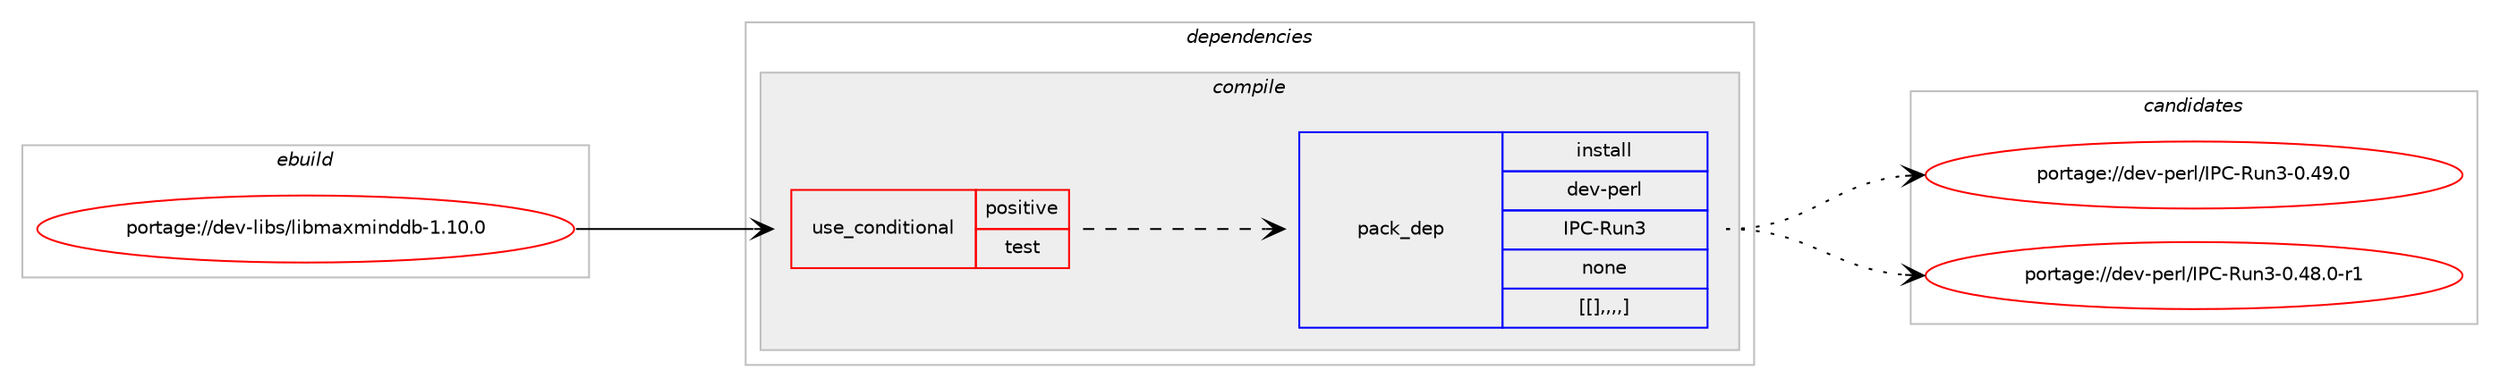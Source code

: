 digraph prolog {

# *************
# Graph options
# *************

newrank=true;
concentrate=true;
compound=true;
graph [rankdir=LR,fontname=Helvetica,fontsize=10,ranksep=1.5];#, ranksep=2.5, nodesep=0.2];
edge  [arrowhead=vee];
node  [fontname=Helvetica,fontsize=10];

# **********
# The ebuild
# **********

subgraph cluster_leftcol {
color=gray;
label=<<i>ebuild</i>>;
id [label="portage://dev-libs/libmaxminddb-1.10.0", color=red, width=4, href="../dev-libs/libmaxminddb-1.10.0.svg"];
}

# ****************
# The dependencies
# ****************

subgraph cluster_midcol {
color=gray;
label=<<i>dependencies</i>>;
subgraph cluster_compile {
fillcolor="#eeeeee";
style=filled;
label=<<i>compile</i>>;
subgraph cond27370 {
dependency111280 [label=<<TABLE BORDER="0" CELLBORDER="1" CELLSPACING="0" CELLPADDING="4"><TR><TD ROWSPAN="3" CELLPADDING="10">use_conditional</TD></TR><TR><TD>positive</TD></TR><TR><TD>test</TD></TR></TABLE>>, shape=none, color=red];
subgraph pack82746 {
dependency111281 [label=<<TABLE BORDER="0" CELLBORDER="1" CELLSPACING="0" CELLPADDING="4" WIDTH="220"><TR><TD ROWSPAN="6" CELLPADDING="30">pack_dep</TD></TR><TR><TD WIDTH="110">install</TD></TR><TR><TD>dev-perl</TD></TR><TR><TD>IPC-Run3</TD></TR><TR><TD>none</TD></TR><TR><TD>[[],,,,]</TD></TR></TABLE>>, shape=none, color=blue];
}
dependency111280:e -> dependency111281:w [weight=20,style="dashed",arrowhead="vee"];
}
id:e -> dependency111280:w [weight=20,style="solid",arrowhead="vee"];
}
subgraph cluster_compileandrun {
fillcolor="#eeeeee";
style=filled;
label=<<i>compile and run</i>>;
}
subgraph cluster_run {
fillcolor="#eeeeee";
style=filled;
label=<<i>run</i>>;
}
}

# **************
# The candidates
# **************

subgraph cluster_choices {
rank=same;
color=gray;
label=<<i>candidates</i>>;

subgraph choice82746 {
color=black;
nodesep=1;
choice100101118451121011141084773806745821171105145484652574648 [label="portage://dev-perl/IPC-Run3-0.49.0", color=red, width=4,href="../dev-perl/IPC-Run3-0.49.0.svg"];
choice1001011184511210111410847738067458211711051454846525646484511449 [label="portage://dev-perl/IPC-Run3-0.48.0-r1", color=red, width=4,href="../dev-perl/IPC-Run3-0.48.0-r1.svg"];
dependency111281:e -> choice100101118451121011141084773806745821171105145484652574648:w [style=dotted,weight="100"];
dependency111281:e -> choice1001011184511210111410847738067458211711051454846525646484511449:w [style=dotted,weight="100"];
}
}

}
